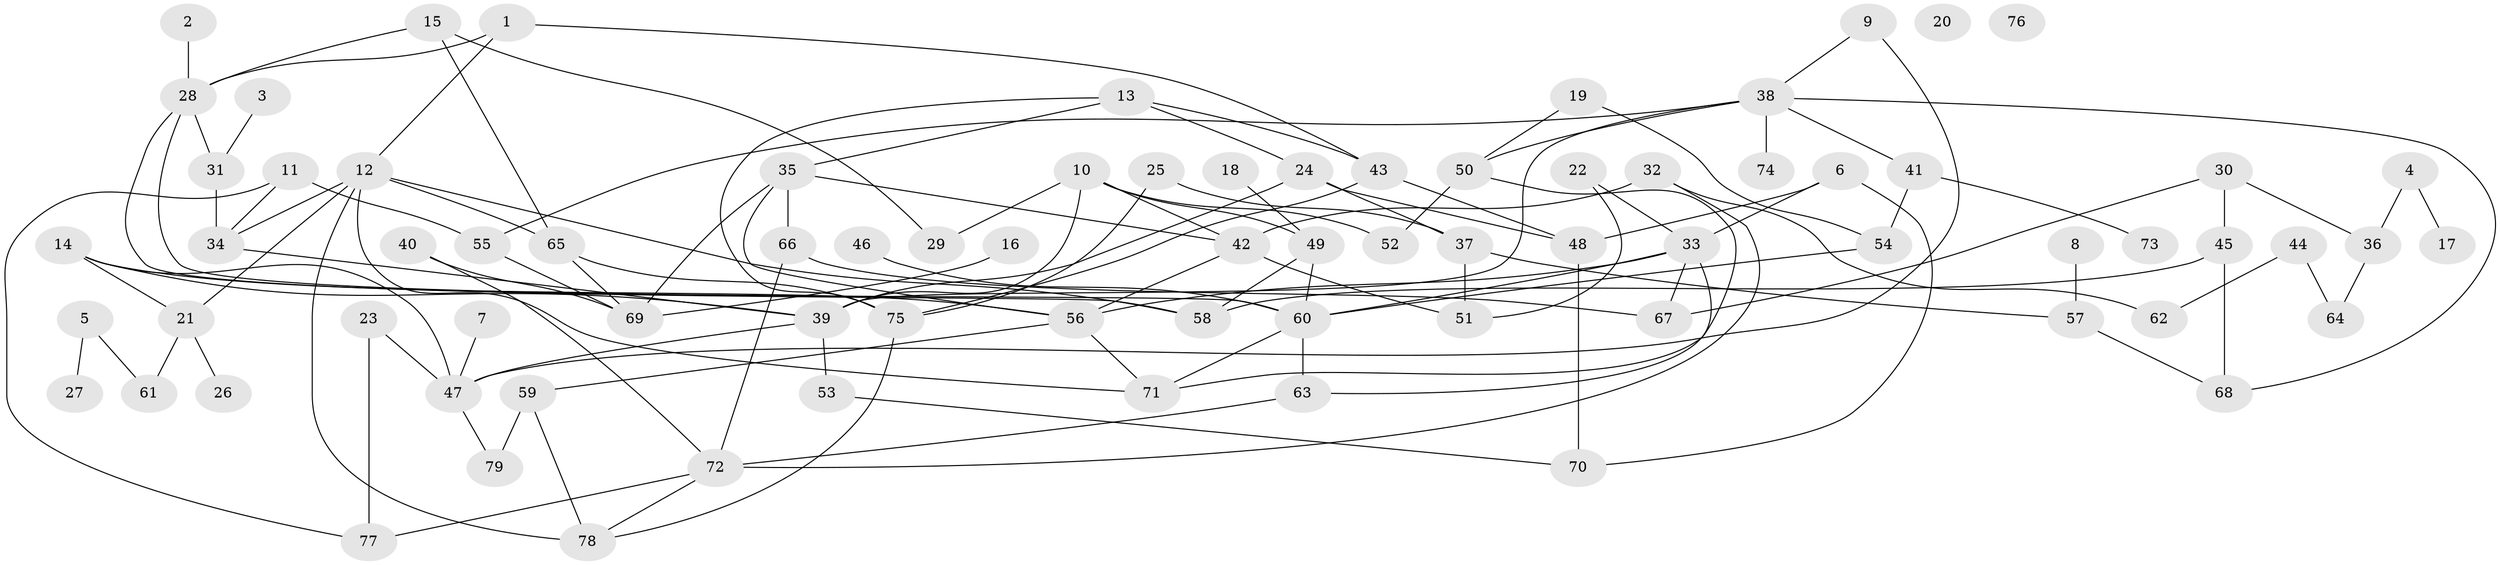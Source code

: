 // Generated by graph-tools (version 1.1) at 2025/00/03/09/25 03:00:41]
// undirected, 79 vertices, 123 edges
graph export_dot {
graph [start="1"]
  node [color=gray90,style=filled];
  1;
  2;
  3;
  4;
  5;
  6;
  7;
  8;
  9;
  10;
  11;
  12;
  13;
  14;
  15;
  16;
  17;
  18;
  19;
  20;
  21;
  22;
  23;
  24;
  25;
  26;
  27;
  28;
  29;
  30;
  31;
  32;
  33;
  34;
  35;
  36;
  37;
  38;
  39;
  40;
  41;
  42;
  43;
  44;
  45;
  46;
  47;
  48;
  49;
  50;
  51;
  52;
  53;
  54;
  55;
  56;
  57;
  58;
  59;
  60;
  61;
  62;
  63;
  64;
  65;
  66;
  67;
  68;
  69;
  70;
  71;
  72;
  73;
  74;
  75;
  76;
  77;
  78;
  79;
  1 -- 12;
  1 -- 28;
  1 -- 43;
  2 -- 28;
  3 -- 31;
  4 -- 17;
  4 -- 36;
  5 -- 27;
  5 -- 61;
  6 -- 33;
  6 -- 48;
  6 -- 70;
  7 -- 47;
  8 -- 57;
  9 -- 38;
  9 -- 47;
  10 -- 29;
  10 -- 39;
  10 -- 42;
  10 -- 49;
  10 -- 52;
  11 -- 34;
  11 -- 55;
  11 -- 77;
  12 -- 21;
  12 -- 34;
  12 -- 58;
  12 -- 65;
  12 -- 71;
  12 -- 78;
  13 -- 24;
  13 -- 35;
  13 -- 43;
  13 -- 75;
  14 -- 21;
  14 -- 39;
  14 -- 47;
  14 -- 56;
  15 -- 28;
  15 -- 29;
  15 -- 65;
  16 -- 69;
  18 -- 49;
  19 -- 50;
  19 -- 54;
  21 -- 26;
  21 -- 61;
  22 -- 33;
  22 -- 51;
  23 -- 47;
  23 -- 77;
  24 -- 37;
  24 -- 39;
  24 -- 48;
  25 -- 37;
  25 -- 75;
  28 -- 31;
  28 -- 58;
  28 -- 60;
  30 -- 36;
  30 -- 45;
  30 -- 67;
  31 -- 34;
  32 -- 42;
  32 -- 62;
  32 -- 72;
  33 -- 56;
  33 -- 60;
  33 -- 63;
  33 -- 67;
  34 -- 39;
  35 -- 42;
  35 -- 56;
  35 -- 66;
  35 -- 69;
  36 -- 64;
  37 -- 51;
  37 -- 57;
  38 -- 39;
  38 -- 41;
  38 -- 50;
  38 -- 55;
  38 -- 68;
  38 -- 74;
  39 -- 47;
  39 -- 53;
  40 -- 69;
  40 -- 72;
  41 -- 54;
  41 -- 73;
  42 -- 51;
  42 -- 56;
  43 -- 48;
  43 -- 75;
  44 -- 62;
  44 -- 64;
  45 -- 58;
  45 -- 68;
  46 -- 60;
  47 -- 79;
  48 -- 70;
  49 -- 58;
  49 -- 60;
  50 -- 52;
  50 -- 71;
  53 -- 70;
  54 -- 60;
  55 -- 69;
  56 -- 59;
  56 -- 71;
  57 -- 68;
  59 -- 78;
  59 -- 79;
  60 -- 63;
  60 -- 71;
  63 -- 72;
  65 -- 69;
  65 -- 75;
  66 -- 67;
  66 -- 72;
  72 -- 77;
  72 -- 78;
  75 -- 78;
}
